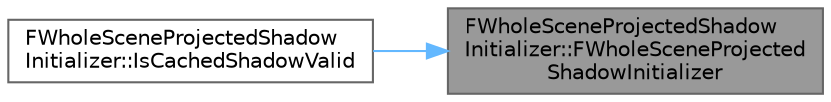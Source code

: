 digraph "FWholeSceneProjectedShadowInitializer::FWholeSceneProjectedShadowInitializer"
{
 // INTERACTIVE_SVG=YES
 // LATEX_PDF_SIZE
  bgcolor="transparent";
  edge [fontname=Helvetica,fontsize=10,labelfontname=Helvetica,labelfontsize=10];
  node [fontname=Helvetica,fontsize=10,shape=box,height=0.2,width=0.4];
  rankdir="RL";
  Node1 [id="Node000001",label="FWholeSceneProjectedShadow\lInitializer::FWholeSceneProjected\lShadowInitializer",height=0.2,width=0.4,color="gray40", fillcolor="grey60", style="filled", fontcolor="black",tooltip=" "];
  Node1 -> Node2 [id="edge1_Node000001_Node000002",dir="back",color="steelblue1",style="solid",tooltip=" "];
  Node2 [id="Node000002",label="FWholeSceneProjectedShadow\lInitializer::IsCachedShadowValid",height=0.2,width=0.4,color="grey40", fillcolor="white", style="filled",URL="$d2/d8a/classFWholeSceneProjectedShadowInitializer.html#a97eb920486036d7136186471f62692f3",tooltip=" "];
}
